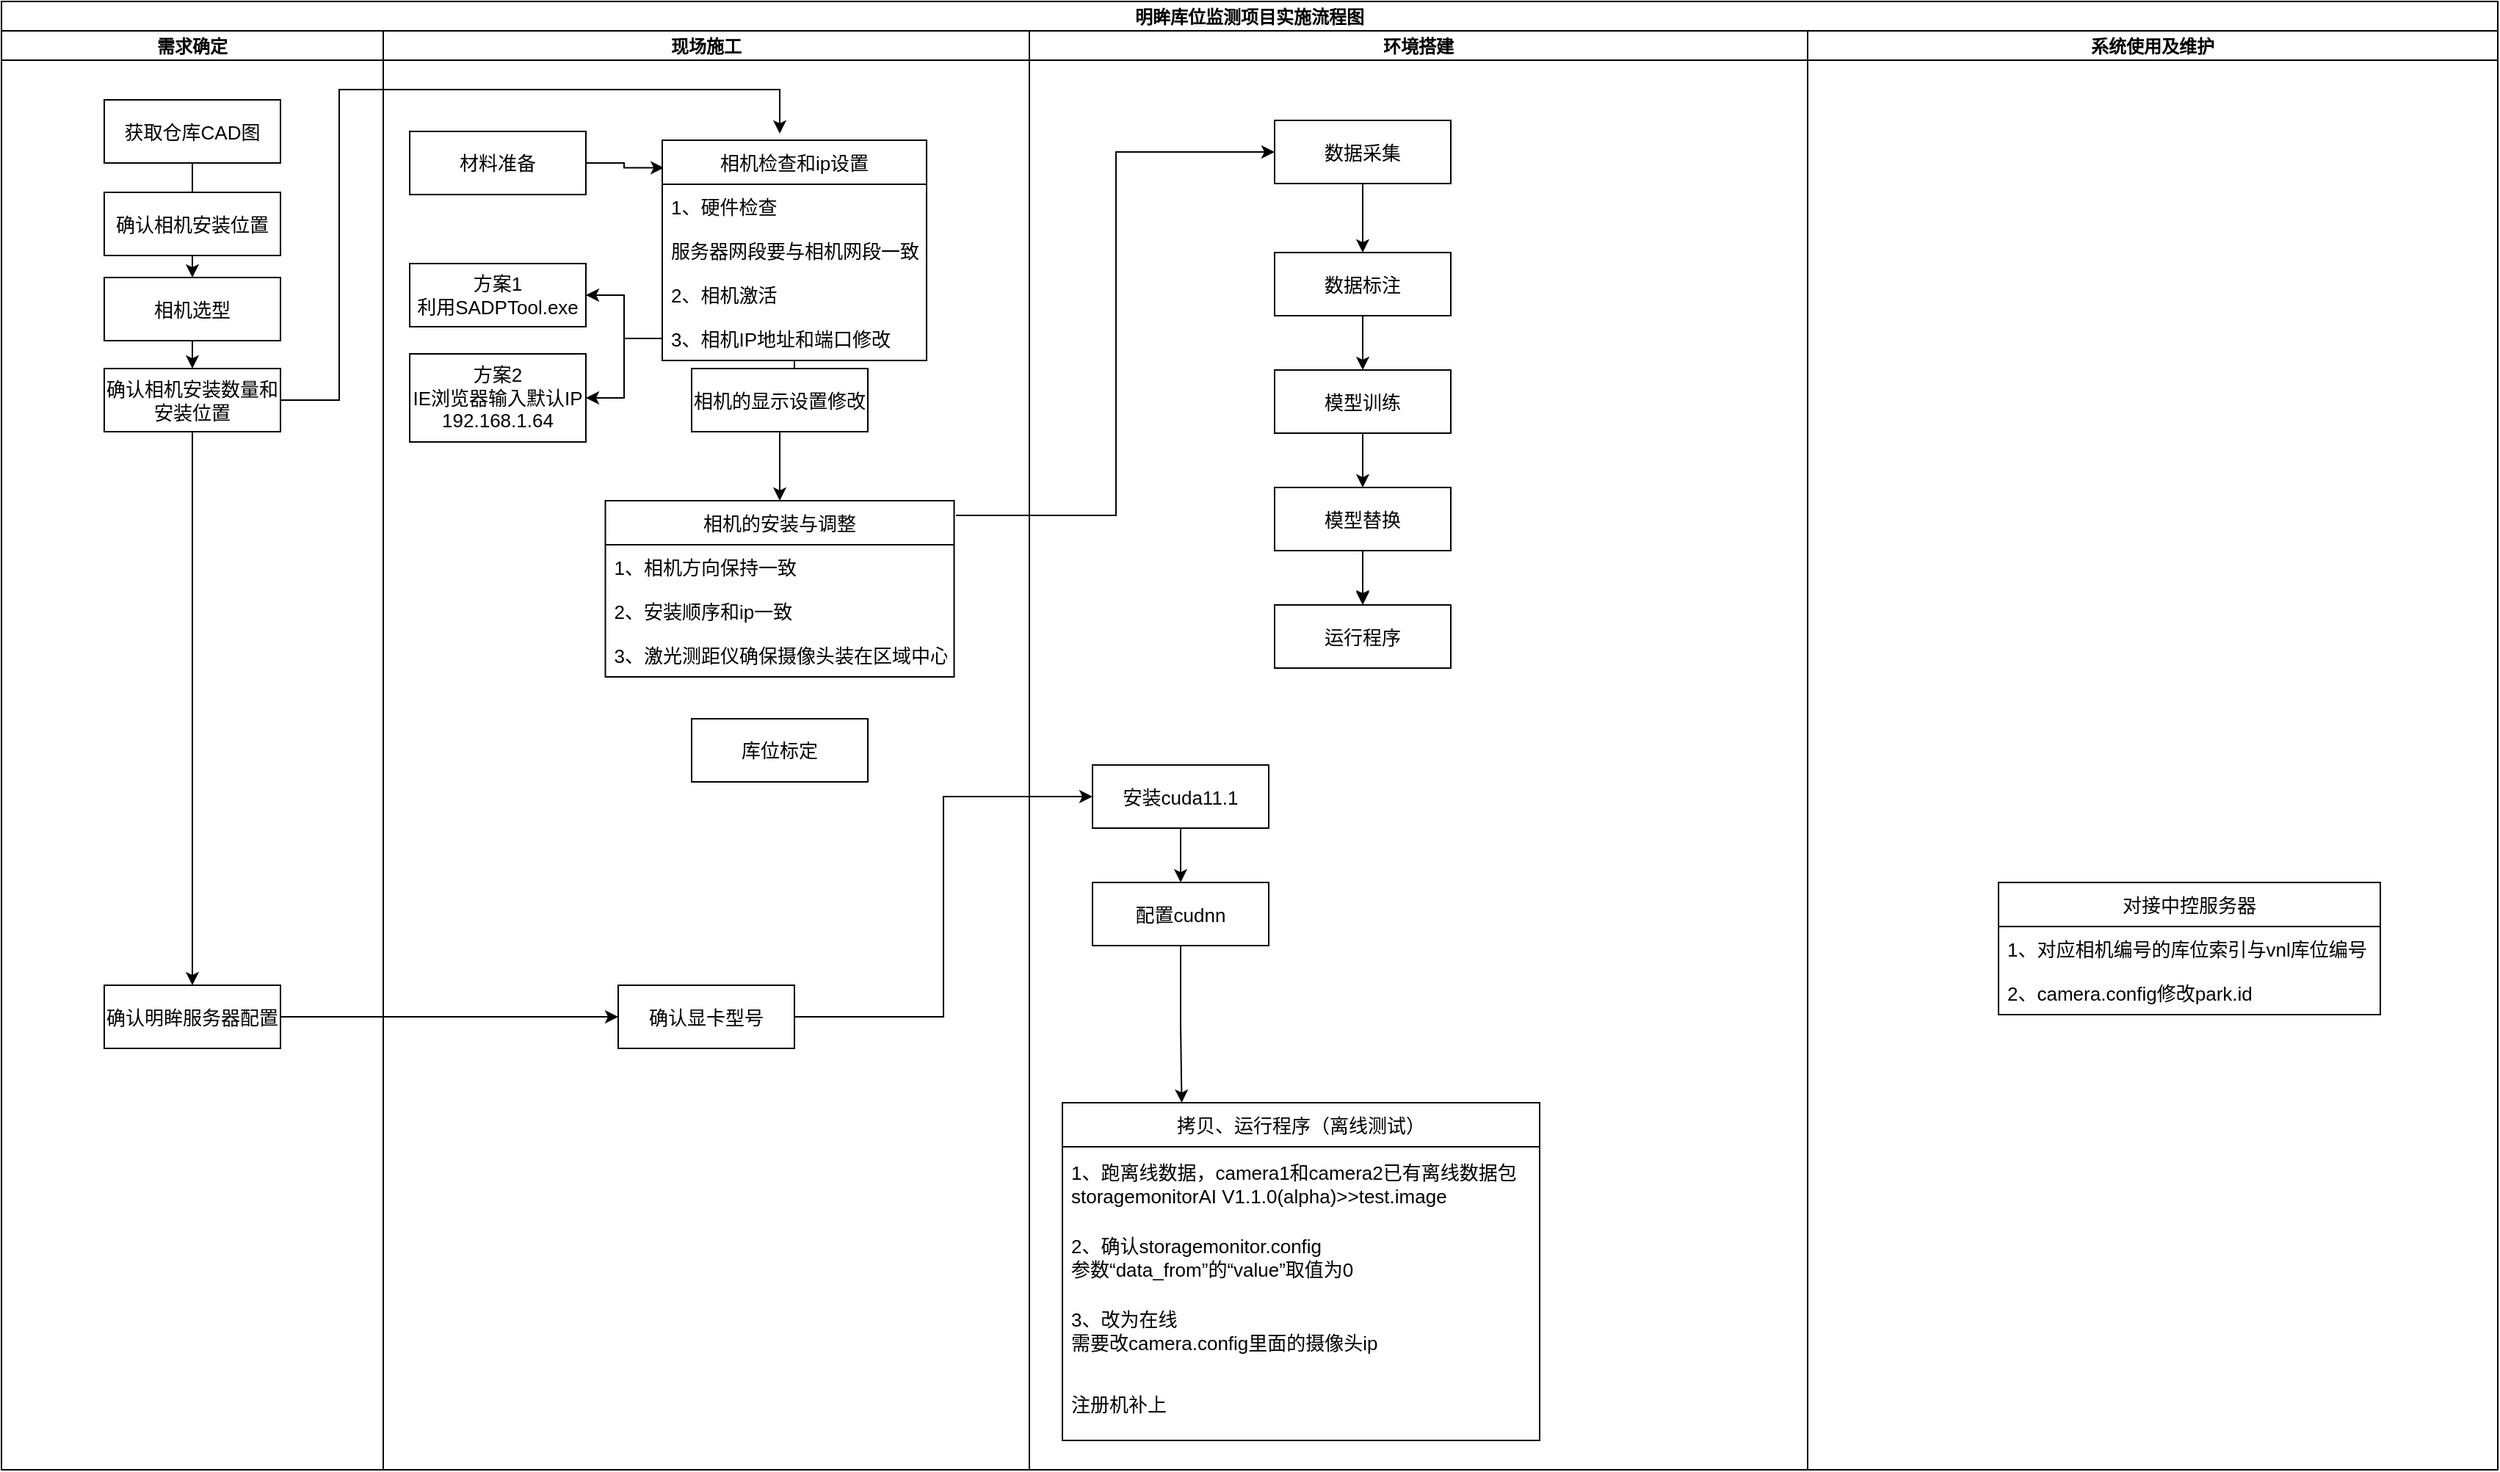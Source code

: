 <mxfile version="15.7.4" type="github" pages="2">
  <diagram id="qTN_XoGzaRHSL3tezx0D" name="Page-1">
    <mxGraphModel dx="1155" dy="648" grid="1" gridSize="10" guides="1" tooltips="1" connect="1" arrows="1" fold="1" page="1" pageScale="1" pageWidth="1169" pageHeight="1654" math="0" shadow="0">
      <root>
        <mxCell id="g2Watqp7JFzsTT7KAdyt-0" />
        <mxCell id="g2Watqp7JFzsTT7KAdyt-1" parent="g2Watqp7JFzsTT7KAdyt-0" />
        <mxCell id="gipt9TQsbMayV0EHitgy-15" value="明眸库位监测项目实施流程图" style="swimlane;childLayout=stackLayout;resizeParent=1;resizeParentMax=0;startSize=20;" vertex="1" parent="g2Watqp7JFzsTT7KAdyt-1">
          <mxGeometry x="70" y="30" width="1700" height="1000" as="geometry">
            <mxRectangle x="190" y="760" width="60" height="20" as="alternateBounds" />
          </mxGeometry>
        </mxCell>
        <mxCell id="gipt9TQsbMayV0EHitgy-16" value="需求确定" style="swimlane;startSize=20;" vertex="1" parent="gipt9TQsbMayV0EHitgy-15">
          <mxGeometry y="20" width="260" height="980" as="geometry" />
        </mxCell>
        <mxCell id="dJi0PhWXHKyRflDUWfFJ-131" value="" style="edgeStyle=orthogonalEdgeStyle;rounded=0;orthogonalLoop=1;jettySize=auto;html=1;fontSize=13;" edge="1" parent="gipt9TQsbMayV0EHitgy-16" source="dJi0PhWXHKyRflDUWfFJ-1" target="dJi0PhWXHKyRflDUWfFJ-65">
          <mxGeometry relative="1" as="geometry" />
        </mxCell>
        <mxCell id="dJi0PhWXHKyRflDUWfFJ-1" value="获取仓库CAD图" style="rounded=0;whiteSpace=wrap;html=1;fontSize=13;" vertex="1" parent="gipt9TQsbMayV0EHitgy-16">
          <mxGeometry x="70" y="47" width="120" height="43" as="geometry" />
        </mxCell>
        <mxCell id="dJi0PhWXHKyRflDUWfFJ-133" style="edgeStyle=orthogonalEdgeStyle;rounded=0;orthogonalLoop=1;jettySize=auto;html=1;entryX=0.5;entryY=0;entryDx=0;entryDy=0;fontSize=13;" edge="1" parent="gipt9TQsbMayV0EHitgy-16" source="dJi0PhWXHKyRflDUWfFJ-7" target="dJi0PhWXHKyRflDUWfFJ-8">
          <mxGeometry relative="1" as="geometry" />
        </mxCell>
        <mxCell id="dJi0PhWXHKyRflDUWfFJ-7" value="确认相机安装数量和安装位置" style="rounded=0;whiteSpace=wrap;html=1;fontSize=13;" vertex="1" parent="gipt9TQsbMayV0EHitgy-16">
          <mxGeometry x="70" y="230" width="120" height="43" as="geometry" />
        </mxCell>
        <mxCell id="dJi0PhWXHKyRflDUWfFJ-8" value="确认明眸服务器配置" style="rounded=0;whiteSpace=wrap;html=1;fontSize=13;" vertex="1" parent="gipt9TQsbMayV0EHitgy-16">
          <mxGeometry x="70" y="650" width="120" height="43" as="geometry" />
        </mxCell>
        <mxCell id="dJi0PhWXHKyRflDUWfFJ-132" style="edgeStyle=orthogonalEdgeStyle;rounded=0;orthogonalLoop=1;jettySize=auto;html=1;exitX=0.5;exitY=1;exitDx=0;exitDy=0;entryX=0.5;entryY=0;entryDx=0;entryDy=0;fontSize=13;" edge="1" parent="gipt9TQsbMayV0EHitgy-16" source="dJi0PhWXHKyRflDUWfFJ-65" target="dJi0PhWXHKyRflDUWfFJ-7">
          <mxGeometry relative="1" as="geometry" />
        </mxCell>
        <mxCell id="dJi0PhWXHKyRflDUWfFJ-65" value="相机选型" style="rounded=0;whiteSpace=wrap;html=1;fontSize=13;" vertex="1" parent="gipt9TQsbMayV0EHitgy-16">
          <mxGeometry x="70" y="168" width="120" height="43" as="geometry" />
        </mxCell>
        <mxCell id="dJi0PhWXHKyRflDUWfFJ-154" value="确认相机安装位置" style="rounded=0;whiteSpace=wrap;html=1;fontSize=13;" vertex="1" parent="gipt9TQsbMayV0EHitgy-16">
          <mxGeometry x="70" y="110" width="120" height="43" as="geometry" />
        </mxCell>
        <mxCell id="gipt9TQsbMayV0EHitgy-17" value="现场施工" style="swimlane;startSize=20;" vertex="1" parent="gipt9TQsbMayV0EHitgy-15">
          <mxGeometry x="260" y="20" width="440" height="980" as="geometry" />
        </mxCell>
        <mxCell id="dJi0PhWXHKyRflDUWfFJ-135" style="edgeStyle=orthogonalEdgeStyle;rounded=0;orthogonalLoop=1;jettySize=auto;html=1;exitX=1;exitY=0.5;exitDx=0;exitDy=0;entryX=0.006;entryY=0.125;entryDx=0;entryDy=0;entryPerimeter=0;fontSize=13;" edge="1" parent="gipt9TQsbMayV0EHitgy-17" source="dJi0PhWXHKyRflDUWfFJ-71" target="dJi0PhWXHKyRflDUWfFJ-74">
          <mxGeometry relative="1" as="geometry" />
        </mxCell>
        <mxCell id="dJi0PhWXHKyRflDUWfFJ-71" value="材料准备" style="rounded=0;whiteSpace=wrap;html=1;fontSize=13;" vertex="1" parent="gipt9TQsbMayV0EHitgy-17">
          <mxGeometry x="18" y="68.5" width="120" height="43" as="geometry" />
        </mxCell>
        <mxCell id="dJi0PhWXHKyRflDUWfFJ-138" value="" style="edgeStyle=orthogonalEdgeStyle;rounded=0;orthogonalLoop=1;jettySize=auto;html=1;fontSize=13;" edge="1" parent="gipt9TQsbMayV0EHitgy-17" source="dJi0PhWXHKyRflDUWfFJ-74" target="dJi0PhWXHKyRflDUWfFJ-78">
          <mxGeometry relative="1" as="geometry" />
        </mxCell>
        <mxCell id="dJi0PhWXHKyRflDUWfFJ-74" value="相机检查和ip设置" style="swimlane;fontStyle=0;childLayout=stackLayout;horizontal=1;startSize=30;horizontalStack=0;resizeParent=1;resizeParentMax=0;resizeLast=0;collapsible=1;marginBottom=0;fontSize=13;" vertex="1" parent="gipt9TQsbMayV0EHitgy-17">
          <mxGeometry x="190" y="74.5" width="180" height="150" as="geometry" />
        </mxCell>
        <mxCell id="dJi0PhWXHKyRflDUWfFJ-75" value="1、硬件检查" style="text;strokeColor=none;fillColor=none;align=left;verticalAlign=middle;spacingLeft=4;spacingRight=4;overflow=hidden;points=[[0,0.5],[1,0.5]];portConstraint=eastwest;rotatable=0;fontSize=13;" vertex="1" parent="dJi0PhWXHKyRflDUWfFJ-74">
          <mxGeometry y="30" width="180" height="30" as="geometry" />
        </mxCell>
        <mxCell id="dJi0PhWXHKyRflDUWfFJ-158" value="服务器网段要与相机网段一致" style="text;strokeColor=none;fillColor=none;align=left;verticalAlign=middle;spacingLeft=4;spacingRight=4;overflow=hidden;points=[[0,0.5],[1,0.5]];portConstraint=eastwest;rotatable=0;fontSize=13;" vertex="1" parent="dJi0PhWXHKyRflDUWfFJ-74">
          <mxGeometry y="60" width="180" height="30" as="geometry" />
        </mxCell>
        <mxCell id="dJi0PhWXHKyRflDUWfFJ-76" value="2、相机激活" style="text;strokeColor=none;fillColor=none;align=left;verticalAlign=middle;spacingLeft=4;spacingRight=4;overflow=hidden;points=[[0,0.5],[1,0.5]];portConstraint=eastwest;rotatable=0;fontSize=13;" vertex="1" parent="dJi0PhWXHKyRflDUWfFJ-74">
          <mxGeometry y="90" width="180" height="30" as="geometry" />
        </mxCell>
        <mxCell id="dJi0PhWXHKyRflDUWfFJ-77" value="3、相机IP地址和端口修改" style="text;strokeColor=none;fillColor=none;align=left;verticalAlign=middle;spacingLeft=4;spacingRight=4;overflow=hidden;points=[[0,0.5],[1,0.5]];portConstraint=eastwest;rotatable=0;fontSize=13;" vertex="1" parent="dJi0PhWXHKyRflDUWfFJ-74">
          <mxGeometry y="120" width="180" height="30" as="geometry" />
        </mxCell>
        <mxCell id="dJi0PhWXHKyRflDUWfFJ-139" value="" style="edgeStyle=orthogonalEdgeStyle;rounded=0;orthogonalLoop=1;jettySize=auto;html=1;fontSize=13;entryX=0.5;entryY=0;entryDx=0;entryDy=0;" edge="1" parent="gipt9TQsbMayV0EHitgy-17" source="dJi0PhWXHKyRflDUWfFJ-78" target="dJi0PhWXHKyRflDUWfFJ-91">
          <mxGeometry relative="1" as="geometry" />
        </mxCell>
        <mxCell id="dJi0PhWXHKyRflDUWfFJ-78" value="相机的显示设置修改" style="rounded=0;whiteSpace=wrap;html=1;fontSize=13;" vertex="1" parent="gipt9TQsbMayV0EHitgy-17">
          <mxGeometry x="210" y="230" width="120" height="43" as="geometry" />
        </mxCell>
        <mxCell id="dJi0PhWXHKyRflDUWfFJ-79" value="方案1&lt;br&gt;利用SADPTool.exe" style="rounded=0;whiteSpace=wrap;html=1;fontSize=13;" vertex="1" parent="gipt9TQsbMayV0EHitgy-17">
          <mxGeometry x="18" y="158.5" width="120" height="43" as="geometry" />
        </mxCell>
        <mxCell id="dJi0PhWXHKyRflDUWfFJ-80" value="方案2&lt;br&gt;IE浏览器输入默认IP&lt;br&gt;192.168.1.64" style="rounded=0;whiteSpace=wrap;html=1;fontSize=13;" vertex="1" parent="gipt9TQsbMayV0EHitgy-17">
          <mxGeometry x="18" y="220" width="120" height="60" as="geometry" />
        </mxCell>
        <mxCell id="dJi0PhWXHKyRflDUWfFJ-91" value="相机的安装与调整" style="swimlane;fontStyle=0;childLayout=stackLayout;horizontal=1;startSize=30;horizontalStack=0;resizeParent=1;resizeParentMax=0;resizeLast=0;collapsible=1;marginBottom=0;fontSize=13;" vertex="1" parent="gipt9TQsbMayV0EHitgy-17">
          <mxGeometry x="151.25" y="320" width="237.5" height="120" as="geometry" />
        </mxCell>
        <mxCell id="dJi0PhWXHKyRflDUWfFJ-92" value="1、相机方向保持一致" style="text;strokeColor=none;fillColor=none;align=left;verticalAlign=middle;spacingLeft=4;spacingRight=4;overflow=hidden;points=[[0,0.5],[1,0.5]];portConstraint=eastwest;rotatable=0;fontSize=13;" vertex="1" parent="dJi0PhWXHKyRflDUWfFJ-91">
          <mxGeometry y="30" width="237.5" height="30" as="geometry" />
        </mxCell>
        <mxCell id="dJi0PhWXHKyRflDUWfFJ-95" value="2、安装顺序和ip一致" style="text;strokeColor=none;fillColor=none;align=left;verticalAlign=middle;spacingLeft=4;spacingRight=4;overflow=hidden;points=[[0,0.5],[1,0.5]];portConstraint=eastwest;rotatable=0;fontSize=13;" vertex="1" parent="dJi0PhWXHKyRflDUWfFJ-91">
          <mxGeometry y="60" width="237.5" height="30" as="geometry" />
        </mxCell>
        <mxCell id="dJi0PhWXHKyRflDUWfFJ-93" value="3、激光测距仪确保摄像头装在区域中心" style="text;strokeColor=none;fillColor=none;align=left;verticalAlign=middle;spacingLeft=4;spacingRight=4;overflow=hidden;points=[[0,0.5],[1,0.5]];portConstraint=eastwest;rotatable=0;fontSize=13;" vertex="1" parent="dJi0PhWXHKyRflDUWfFJ-91">
          <mxGeometry y="90" width="237.5" height="30" as="geometry" />
        </mxCell>
        <mxCell id="dJi0PhWXHKyRflDUWfFJ-136" style="edgeStyle=orthogonalEdgeStyle;rounded=0;orthogonalLoop=1;jettySize=auto;html=1;entryX=1;entryY=0.5;entryDx=0;entryDy=0;fontSize=13;" edge="1" parent="gipt9TQsbMayV0EHitgy-17" source="dJi0PhWXHKyRflDUWfFJ-77" target="dJi0PhWXHKyRflDUWfFJ-79">
          <mxGeometry relative="1" as="geometry" />
        </mxCell>
        <mxCell id="dJi0PhWXHKyRflDUWfFJ-137" style="edgeStyle=orthogonalEdgeStyle;rounded=0;orthogonalLoop=1;jettySize=auto;html=1;entryX=1;entryY=0.5;entryDx=0;entryDy=0;fontSize=13;" edge="1" parent="gipt9TQsbMayV0EHitgy-17" source="dJi0PhWXHKyRflDUWfFJ-77" target="dJi0PhWXHKyRflDUWfFJ-80">
          <mxGeometry relative="1" as="geometry" />
        </mxCell>
        <mxCell id="dJi0PhWXHKyRflDUWfFJ-96" value="确认显卡型号" style="rounded=0;whiteSpace=wrap;html=1;fontSize=13;" vertex="1" parent="gipt9TQsbMayV0EHitgy-17">
          <mxGeometry x="160" y="650" width="120" height="43" as="geometry" />
        </mxCell>
        <mxCell id="dJi0PhWXHKyRflDUWfFJ-156" value="库位标定" style="rounded=0;whiteSpace=wrap;html=1;fontSize=13;" vertex="1" parent="gipt9TQsbMayV0EHitgy-17">
          <mxGeometry x="210" y="468.5" width="120" height="43" as="geometry" />
        </mxCell>
        <mxCell id="dJi0PhWXHKyRflDUWfFJ-140" style="edgeStyle=orthogonalEdgeStyle;rounded=0;orthogonalLoop=1;jettySize=auto;html=1;fontSize=13;" edge="1" parent="gipt9TQsbMayV0EHitgy-15" source="dJi0PhWXHKyRflDUWfFJ-8" target="dJi0PhWXHKyRflDUWfFJ-96">
          <mxGeometry relative="1" as="geometry" />
        </mxCell>
        <mxCell id="dJi0PhWXHKyRflDUWfFJ-141" style="edgeStyle=orthogonalEdgeStyle;rounded=0;orthogonalLoop=1;jettySize=auto;html=1;entryX=0;entryY=0.5;entryDx=0;entryDy=0;fontSize=13;" edge="1" parent="gipt9TQsbMayV0EHitgy-15" source="dJi0PhWXHKyRflDUWfFJ-96" target="dJi0PhWXHKyRflDUWfFJ-98">
          <mxGeometry relative="1" as="geometry" />
        </mxCell>
        <mxCell id="gipt9TQsbMayV0EHitgy-18" value="环境搭建" style="swimlane;startSize=20;" vertex="1" parent="gipt9TQsbMayV0EHitgy-15">
          <mxGeometry x="700" y="20" width="530" height="980" as="geometry" />
        </mxCell>
        <mxCell id="dJi0PhWXHKyRflDUWfFJ-144" value="" style="edgeStyle=orthogonalEdgeStyle;rounded=0;orthogonalLoop=1;jettySize=auto;html=1;fontSize=13;" edge="1" parent="gipt9TQsbMayV0EHitgy-18" source="dJi0PhWXHKyRflDUWfFJ-98" target="dJi0PhWXHKyRflDUWfFJ-97">
          <mxGeometry relative="1" as="geometry" />
        </mxCell>
        <mxCell id="dJi0PhWXHKyRflDUWfFJ-98" value="安装cuda11.1" style="rounded=0;whiteSpace=wrap;html=1;fontSize=13;" vertex="1" parent="gipt9TQsbMayV0EHitgy-18">
          <mxGeometry x="43" y="500" width="120" height="43" as="geometry" />
        </mxCell>
        <mxCell id="dJi0PhWXHKyRflDUWfFJ-148" style="edgeStyle=orthogonalEdgeStyle;rounded=0;orthogonalLoop=1;jettySize=auto;html=1;entryX=0.25;entryY=0;entryDx=0;entryDy=0;fontSize=13;" edge="1" parent="gipt9TQsbMayV0EHitgy-18" source="dJi0PhWXHKyRflDUWfFJ-97" target="dJi0PhWXHKyRflDUWfFJ-116">
          <mxGeometry relative="1" as="geometry" />
        </mxCell>
        <mxCell id="dJi0PhWXHKyRflDUWfFJ-97" value="配置cudnn" style="rounded=0;whiteSpace=wrap;html=1;fontSize=13;" vertex="1" parent="gipt9TQsbMayV0EHitgy-18">
          <mxGeometry x="43" y="580" width="120" height="43" as="geometry" />
        </mxCell>
        <mxCell id="dJi0PhWXHKyRflDUWfFJ-116" value="拷贝、运行程序（离线测试）" style="swimlane;fontStyle=0;childLayout=stackLayout;horizontal=1;startSize=30;horizontalStack=0;resizeParent=1;resizeParentMax=0;resizeLast=0;collapsible=1;marginBottom=0;fontSize=13;" vertex="1" parent="gipt9TQsbMayV0EHitgy-18">
          <mxGeometry x="22.5" y="730" width="325" height="230" as="geometry" />
        </mxCell>
        <mxCell id="dJi0PhWXHKyRflDUWfFJ-117" value="1、跑离线数据，camera1和camera2已有离线数据包&#xa;storagemonitorAI V1.1.0(alpha)&gt;&gt;test.image" style="text;strokeColor=none;fillColor=none;align=left;verticalAlign=middle;spacingLeft=4;spacingRight=4;overflow=hidden;points=[[0,0.5],[1,0.5]];portConstraint=eastwest;rotatable=0;fontSize=13;" vertex="1" parent="dJi0PhWXHKyRflDUWfFJ-116">
          <mxGeometry y="30" width="325" height="50" as="geometry" />
        </mxCell>
        <mxCell id="dJi0PhWXHKyRflDUWfFJ-118" value="2、确认storagemonitor.config&#xa;参数“data_from”的“value”取值为0" style="text;strokeColor=none;fillColor=none;align=left;verticalAlign=middle;spacingLeft=4;spacingRight=4;overflow=hidden;points=[[0,0.5],[1,0.5]];portConstraint=eastwest;rotatable=0;fontSize=13;" vertex="1" parent="dJi0PhWXHKyRflDUWfFJ-116">
          <mxGeometry y="80" width="325" height="50" as="geometry" />
        </mxCell>
        <mxCell id="dJi0PhWXHKyRflDUWfFJ-119" value="3、改为在线&#xa;需要改camera.config里面的摄像头ip" style="text;strokeColor=none;fillColor=none;align=left;verticalAlign=middle;spacingLeft=4;spacingRight=4;overflow=hidden;points=[[0,0.5],[1,0.5]];portConstraint=eastwest;rotatable=0;fontSize=13;" vertex="1" parent="dJi0PhWXHKyRflDUWfFJ-116">
          <mxGeometry y="130" width="325" height="50" as="geometry" />
        </mxCell>
        <mxCell id="dJi0PhWXHKyRflDUWfFJ-155" value="注册机补上" style="text;strokeColor=none;fillColor=none;align=left;verticalAlign=middle;spacingLeft=4;spacingRight=4;overflow=hidden;points=[[0,0.5],[1,0.5]];portConstraint=eastwest;rotatable=0;fontSize=13;" vertex="1" parent="dJi0PhWXHKyRflDUWfFJ-116">
          <mxGeometry y="180" width="325" height="50" as="geometry" />
        </mxCell>
        <mxCell id="dJi0PhWXHKyRflDUWfFJ-145" value="" style="edgeStyle=orthogonalEdgeStyle;rounded=0;orthogonalLoop=1;jettySize=auto;html=1;fontSize=13;" edge="1" parent="gipt9TQsbMayV0EHitgy-18" source="dJi0PhWXHKyRflDUWfFJ-121" target="dJi0PhWXHKyRflDUWfFJ-122">
          <mxGeometry relative="1" as="geometry" />
        </mxCell>
        <mxCell id="dJi0PhWXHKyRflDUWfFJ-121" value="数据采集" style="rounded=0;whiteSpace=wrap;html=1;fontSize=13;" vertex="1" parent="gipt9TQsbMayV0EHitgy-18">
          <mxGeometry x="167" y="61" width="120" height="43" as="geometry" />
        </mxCell>
        <mxCell id="dJi0PhWXHKyRflDUWfFJ-146" value="" style="edgeStyle=orthogonalEdgeStyle;rounded=0;orthogonalLoop=1;jettySize=auto;html=1;fontSize=13;" edge="1" parent="gipt9TQsbMayV0EHitgy-18" source="dJi0PhWXHKyRflDUWfFJ-122" target="dJi0PhWXHKyRflDUWfFJ-123">
          <mxGeometry relative="1" as="geometry" />
        </mxCell>
        <mxCell id="dJi0PhWXHKyRflDUWfFJ-122" value="数据标注" style="rounded=0;whiteSpace=wrap;html=1;fontSize=13;" vertex="1" parent="gipt9TQsbMayV0EHitgy-18">
          <mxGeometry x="167" y="151" width="120" height="43" as="geometry" />
        </mxCell>
        <mxCell id="dJi0PhWXHKyRflDUWfFJ-147" value="" style="edgeStyle=orthogonalEdgeStyle;rounded=0;orthogonalLoop=1;jettySize=auto;html=1;fontSize=13;" edge="1" parent="gipt9TQsbMayV0EHitgy-18" source="dJi0PhWXHKyRflDUWfFJ-123" target="dJi0PhWXHKyRflDUWfFJ-124">
          <mxGeometry relative="1" as="geometry" />
        </mxCell>
        <mxCell id="dJi0PhWXHKyRflDUWfFJ-123" value="模型训练" style="rounded=0;whiteSpace=wrap;html=1;fontSize=13;" vertex="1" parent="gipt9TQsbMayV0EHitgy-18">
          <mxGeometry x="167" y="231" width="120" height="43" as="geometry" />
        </mxCell>
        <mxCell id="dJi0PhWXHKyRflDUWfFJ-149" value="" style="edgeStyle=orthogonalEdgeStyle;rounded=0;orthogonalLoop=1;jettySize=auto;html=1;fontSize=13;" edge="1" parent="gipt9TQsbMayV0EHitgy-18" source="dJi0PhWXHKyRflDUWfFJ-124" target="dJi0PhWXHKyRflDUWfFJ-125">
          <mxGeometry relative="1" as="geometry" />
        </mxCell>
        <mxCell id="dJi0PhWXHKyRflDUWfFJ-124" value="模型替换" style="rounded=0;whiteSpace=wrap;html=1;fontSize=13;" vertex="1" parent="gipt9TQsbMayV0EHitgy-18">
          <mxGeometry x="167" y="311" width="120" height="43" as="geometry" />
        </mxCell>
        <mxCell id="dJi0PhWXHKyRflDUWfFJ-125" value="运行程序" style="rounded=0;whiteSpace=wrap;html=1;fontSize=13;" vertex="1" parent="gipt9TQsbMayV0EHitgy-18">
          <mxGeometry x="167" y="391" width="120" height="43" as="geometry" />
        </mxCell>
        <mxCell id="dJi0PhWXHKyRflDUWfFJ-16" value="系统使用及维护" style="swimlane;startSize=20;" vertex="1" parent="gipt9TQsbMayV0EHitgy-15">
          <mxGeometry x="1230" y="20" width="470" height="980" as="geometry" />
        </mxCell>
        <mxCell id="dJi0PhWXHKyRflDUWfFJ-127" value="对接中控服务器" style="swimlane;fontStyle=0;childLayout=stackLayout;horizontal=1;startSize=30;horizontalStack=0;resizeParent=1;resizeParentMax=0;resizeLast=0;collapsible=1;marginBottom=0;fontSize=13;" vertex="1" parent="dJi0PhWXHKyRflDUWfFJ-16">
          <mxGeometry x="130" y="580" width="260" height="90" as="geometry" />
        </mxCell>
        <mxCell id="dJi0PhWXHKyRflDUWfFJ-128" value="1、对应相机编号的库位索引与vnl库位编号" style="text;strokeColor=none;fillColor=none;align=left;verticalAlign=middle;spacingLeft=4;spacingRight=4;overflow=hidden;points=[[0,0.5],[1,0.5]];portConstraint=eastwest;rotatable=0;fontSize=13;" vertex="1" parent="dJi0PhWXHKyRflDUWfFJ-127">
          <mxGeometry y="30" width="260" height="30" as="geometry" />
        </mxCell>
        <mxCell id="dJi0PhWXHKyRflDUWfFJ-129" value="2、camera.config修改park.id" style="text;strokeColor=none;fillColor=none;align=left;verticalAlign=middle;spacingLeft=4;spacingRight=4;overflow=hidden;points=[[0,0.5],[1,0.5]];portConstraint=eastwest;rotatable=0;fontSize=13;" vertex="1" parent="dJi0PhWXHKyRflDUWfFJ-127">
          <mxGeometry y="60" width="260" height="30" as="geometry" />
        </mxCell>
        <mxCell id="dJi0PhWXHKyRflDUWfFJ-150" style="edgeStyle=orthogonalEdgeStyle;rounded=0;orthogonalLoop=1;jettySize=auto;html=1;entryX=0;entryY=0.5;entryDx=0;entryDy=0;fontSize=13;" edge="1" parent="gipt9TQsbMayV0EHitgy-15" target="dJi0PhWXHKyRflDUWfFJ-121">
          <mxGeometry relative="1" as="geometry">
            <mxPoint x="650" y="350" as="sourcePoint" />
            <Array as="points">
              <mxPoint x="759" y="350" />
              <mxPoint x="759" y="103" />
            </Array>
          </mxGeometry>
        </mxCell>
        <mxCell id="dJi0PhWXHKyRflDUWfFJ-152" style="edgeStyle=orthogonalEdgeStyle;rounded=0;orthogonalLoop=1;jettySize=auto;html=1;fontSize=13;" edge="1" parent="g2Watqp7JFzsTT7KAdyt-1" source="dJi0PhWXHKyRflDUWfFJ-125">
          <mxGeometry relative="1" as="geometry">
            <mxPoint x="997" y="440" as="targetPoint" />
          </mxGeometry>
        </mxCell>
        <mxCell id="dJi0PhWXHKyRflDUWfFJ-153" style="edgeStyle=orthogonalEdgeStyle;rounded=0;orthogonalLoop=1;jettySize=auto;html=1;fontSize=13;" edge="1" parent="g2Watqp7JFzsTT7KAdyt-1" source="dJi0PhWXHKyRflDUWfFJ-7">
          <mxGeometry relative="1" as="geometry">
            <mxPoint x="600" y="120" as="targetPoint" />
            <Array as="points">
              <mxPoint x="300" y="302" />
              <mxPoint x="300" y="90" />
              <mxPoint x="600" y="90" />
            </Array>
          </mxGeometry>
        </mxCell>
      </root>
    </mxGraphModel>
  </diagram>
  <diagram id="xh-GPsMhEDy-V-L50GRL" name="明眸系统安装">
    <mxGraphModel dx="435" dy="566" grid="1" gridSize="10" guides="1" tooltips="1" connect="1" arrows="1" fold="1" page="1" pageScale="1" pageWidth="1169" pageHeight="1654" math="0" shadow="0">
      <root>
        <mxCell id="wq0I0MHBkT74DeKS9PUi-0" />
        <mxCell id="wq0I0MHBkT74DeKS9PUi-1" parent="wq0I0MHBkT74DeKS9PUi-0" />
        <mxCell id="wq0I0MHBkT74DeKS9PUi-3" value="环境搭建" style="swimlane;fontStyle=0;childLayout=stackLayout;horizontal=1;startSize=30;horizontalStack=0;resizeParent=1;resizeParentMax=0;resizeLast=0;collapsible=1;marginBottom=0;" vertex="1" parent="wq0I0MHBkT74DeKS9PUi-1">
          <mxGeometry x="110" y="230" width="140" height="150" as="geometry" />
        </mxCell>
        <mxCell id="wq0I0MHBkT74DeKS9PUi-4" value="解压文件" style="text;strokeColor=none;fillColor=none;align=left;verticalAlign=middle;spacingLeft=4;spacingRight=4;overflow=hidden;points=[[0,0.5],[1,0.5]];portConstraint=eastwest;rotatable=0;" vertex="1" parent="wq0I0MHBkT74DeKS9PUi-3">
          <mxGeometry y="30" width="140" height="30" as="geometry" />
        </mxCell>
        <mxCell id="wq0I0MHBkT74DeKS9PUi-5" value="安装cuda" style="text;strokeColor=none;fillColor=none;align=left;verticalAlign=middle;spacingLeft=4;spacingRight=4;overflow=hidden;points=[[0,0.5],[1,0.5]];portConstraint=eastwest;rotatable=0;" vertex="1" parent="wq0I0MHBkT74DeKS9PUi-3">
          <mxGeometry y="60" width="140" height="30" as="geometry" />
        </mxCell>
        <mxCell id="wq0I0MHBkT74DeKS9PUi-6" value="配置cudnn" style="text;strokeColor=none;fillColor=none;align=left;verticalAlign=middle;spacingLeft=4;spacingRight=4;overflow=hidden;points=[[0,0.5],[1,0.5]];portConstraint=eastwest;rotatable=0;" vertex="1" parent="wq0I0MHBkT74DeKS9PUi-3">
          <mxGeometry y="90" width="140" height="30" as="geometry" />
        </mxCell>
        <mxCell id="wq0I0MHBkT74DeKS9PUi-13" value="配置TensorRT" style="text;strokeColor=none;fillColor=none;align=left;verticalAlign=middle;spacingLeft=4;spacingRight=4;overflow=hidden;points=[[0,0.5],[1,0.5]];portConstraint=eastwest;rotatable=0;" vertex="1" parent="wq0I0MHBkT74DeKS9PUi-3">
          <mxGeometry y="120" width="140" height="30" as="geometry" />
        </mxCell>
        <mxCell id="wq0I0MHBkT74DeKS9PUi-22" value="" style="edgeStyle=orthogonalEdgeStyle;rounded=0;orthogonalLoop=1;jettySize=auto;html=1;" edge="1" parent="wq0I0MHBkT74DeKS9PUi-1" source="wq0I0MHBkT74DeKS9PUi-18" target="wq0I0MHBkT74DeKS9PUi-20">
          <mxGeometry relative="1" as="geometry" />
        </mxCell>
        <mxCell id="wq0I0MHBkT74DeKS9PUi-18" value="生成模型" style="rounded=0;whiteSpace=wrap;html=1;" vertex="1" parent="wq0I0MHBkT74DeKS9PUi-1">
          <mxGeometry x="340" y="230" width="120" height="30" as="geometry" />
        </mxCell>
        <mxCell id="wq0I0MHBkT74DeKS9PUi-19" value="" style="endArrow=classic;html=1;rounded=0;exitX=1;exitY=0.1;exitDx=0;exitDy=0;exitPerimeter=0;entryX=0;entryY=0.5;entryDx=0;entryDy=0;" edge="1" parent="wq0I0MHBkT74DeKS9PUi-1" source="wq0I0MHBkT74DeKS9PUi-3" target="wq0I0MHBkT74DeKS9PUi-18">
          <mxGeometry width="50" height="50" relative="1" as="geometry">
            <mxPoint x="270" y="410" as="sourcePoint" />
            <mxPoint x="320" y="360" as="targetPoint" />
          </mxGeometry>
        </mxCell>
        <mxCell id="wq0I0MHBkT74DeKS9PUi-23" value="" style="edgeStyle=orthogonalEdgeStyle;rounded=0;orthogonalLoop=1;jettySize=auto;html=1;" edge="1" parent="wq0I0MHBkT74DeKS9PUi-1" source="wq0I0MHBkT74DeKS9PUi-20" target="wq0I0MHBkT74DeKS9PUi-21">
          <mxGeometry relative="1" as="geometry" />
        </mxCell>
        <mxCell id="wq0I0MHBkT74DeKS9PUi-20" value="更新许可证" style="rounded=0;whiteSpace=wrap;html=1;" vertex="1" parent="wq0I0MHBkT74DeKS9PUi-1">
          <mxGeometry x="570" y="230" width="120" height="30" as="geometry" />
        </mxCell>
        <mxCell id="wq0I0MHBkT74DeKS9PUi-21" value="运行明眸" style="rounded=0;whiteSpace=wrap;html=1;" vertex="1" parent="wq0I0MHBkT74DeKS9PUi-1">
          <mxGeometry x="800" y="230" width="120" height="30" as="geometry" />
        </mxCell>
        <mxCell id="wq0I0MHBkT74DeKS9PUi-24" value="&lt;h1&gt;CUDA&lt;/h1&gt;&lt;div&gt;NVIDIA推出的运算平台&lt;/div&gt;&lt;div&gt;通用并行运算架构&lt;/div&gt;" style="text;html=1;strokeColor=none;fillColor=none;spacing=5;spacingTop=-20;whiteSpace=wrap;overflow=hidden;rounded=0;" vertex="1" parent="wq0I0MHBkT74DeKS9PUi-1">
          <mxGeometry x="120" y="650" width="190" height="90" as="geometry" />
        </mxCell>
        <mxCell id="wq0I0MHBkT74DeKS9PUi-25" value="&lt;h1&gt;CUDNN&lt;/h1&gt;&lt;div&gt;&lt;span style=&quot;color: rgb(51 , 51 , 51) ; font-family: &amp;#34;pingfang sc&amp;#34; , &amp;#34;microsoft yahei&amp;#34; , &amp;#34;helvetica neue&amp;#34; , &amp;#34;helvetica&amp;#34; , &amp;#34;arial&amp;#34; , sans-serif ; background-color: rgb(255 , 255 , 255)&quot;&gt;&lt;font style=&quot;font-size: 13px&quot;&gt;NVIDIA CUDA® Deep Neural Network librar&lt;/font&gt;&lt;/span&gt;&lt;br&gt;&lt;/div&gt;&lt;div&gt;&lt;span style=&quot;color: rgb(51 , 51 , 51) ; font-family: &amp;#34;pingfang sc&amp;#34; , &amp;#34;microsoft yahei&amp;#34; , &amp;#34;helvetica neue&amp;#34; , &amp;#34;helvetica&amp;#34; , &amp;#34;arial&amp;#34; , sans-serif ; background-color: rgb(255 , 255 , 255)&quot;&gt;&lt;font style=&quot;font-size: 13px&quot;&gt;深度学习网络加速库&lt;/font&gt;&lt;/span&gt;&lt;/div&gt;" style="text;html=1;strokeColor=none;fillColor=none;spacing=5;spacingTop=-20;whiteSpace=wrap;overflow=hidden;rounded=0;" vertex="1" parent="wq0I0MHBkT74DeKS9PUi-1">
          <mxGeometry x="120" y="760" width="190" height="100" as="geometry" />
        </mxCell>
        <mxCell id="wq0I0MHBkT74DeKS9PUi-26" value="&lt;h1&gt;TensorRT&lt;/h1&gt;&lt;div&gt;&lt;span style=&quot;color: rgb(102 , 102 , 102) ; font-family: &amp;#34;arial&amp;#34; , &amp;#34;helvetica&amp;#34; , sans-serif ; font-size: 13px ; background-color: rgb(255 , 255 , 255)&quot;&gt;用于高性能深度学习推理的 SDK&lt;/span&gt;&lt;br&gt;&lt;/div&gt;" style="text;html=1;strokeColor=none;fillColor=none;spacing=5;spacingTop=-20;whiteSpace=wrap;overflow=hidden;rounded=0;" vertex="1" parent="wq0I0MHBkT74DeKS9PUi-1">
          <mxGeometry x="120" y="900" width="190" height="100" as="geometry" />
        </mxCell>
        <mxCell id="wq0I0MHBkT74DeKS9PUi-27" value=".wts文件哪里来" style="text;html=1;strokeColor=none;fillColor=none;align=center;verticalAlign=middle;whiteSpace=wrap;rounded=0;fontSize=13;" vertex="1" parent="wq0I0MHBkT74DeKS9PUi-1">
          <mxGeometry x="340" y="280" width="60" height="30" as="geometry" />
        </mxCell>
        <mxCell id="wq0I0MHBkT74DeKS9PUi-28" value="1200" style="text;html=1;strokeColor=none;fillColor=none;align=center;verticalAlign=middle;whiteSpace=wrap;rounded=0;fontSize=13;" vertex="1" parent="wq0I0MHBkT74DeKS9PUi-1">
          <mxGeometry x="610" y="280" width="60" height="30" as="geometry" />
        </mxCell>
      </root>
    </mxGraphModel>
  </diagram>
</mxfile>
